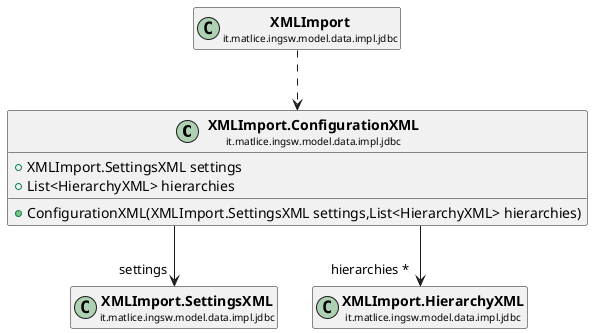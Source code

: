 @startuml

skinparam svgLinkTarget _parent
skinparam linetype ortho
set namespaceSeparator none
class "<b><size:14>XMLImport.ConfigurationXML</b>\n<size:10>it.matlice.ingsw.model.data.impl.jdbc" as it.matlice.ingsw.model.data.impl.jdbc.XMLImport.ConfigurationXML  [[../../../../../../../it/matlice/ingsw/model/data/impl/jdbc/XMLImport.ConfigurationXML.html{it.matlice.ingsw.model.data.impl.jdbc.XMLImport.ConfigurationXML}]] {
+XMLImport.SettingsXML settings
+List<HierarchyXML> hierarchies
+ConfigurationXML(XMLImport.SettingsXML settings,List<HierarchyXML> hierarchies)
}


class "<b><size:14>XMLImport</b>\n<size:10>it.matlice.ingsw.model.data.impl.jdbc" as it.matlice.ingsw.model.data.impl.jdbc.XMLImport  [[../../../../../../../it/matlice/ingsw/model/data/impl/jdbc/XMLImport.html{it.matlice.ingsw.model.data.impl.jdbc.XMLImport}]] {
}

hide it.matlice.ingsw.model.data.impl.jdbc.XMLImport fields
hide it.matlice.ingsw.model.data.impl.jdbc.XMLImport methods

it.matlice.ingsw.model.data.impl.jdbc.XMLImport ..> it.matlice.ingsw.model.data.impl.jdbc.XMLImport.ConfigurationXML

class "<b><size:14>XMLImport.SettingsXML</b>\n<size:10>it.matlice.ingsw.model.data.impl.jdbc" as it.matlice.ingsw.model.data.impl.jdbc.XMLImport.SettingsXML  [[../../../../../../../it/matlice/ingsw/model/data/impl/jdbc/XMLImport.SettingsXML.html{it.matlice.ingsw.model.data.impl.jdbc.XMLImport.SettingsXML}]] {
}

hide it.matlice.ingsw.model.data.impl.jdbc.XMLImport.SettingsXML fields
hide it.matlice.ingsw.model.data.impl.jdbc.XMLImport.SettingsXML methods

it.matlice.ingsw.model.data.impl.jdbc.XMLImport.ConfigurationXML -->  "settings" it.matlice.ingsw.model.data.impl.jdbc.XMLImport.SettingsXML


class "<b><size:14>XMLImport.HierarchyXML</b>\n<size:10>it.matlice.ingsw.model.data.impl.jdbc" as it.matlice.ingsw.model.data.impl.jdbc.XMLImport.HierarchyXML  [[../../../../../../../it/matlice/ingsw/model/data/impl/jdbc/XMLImport.HierarchyXML.html{it.matlice.ingsw.model.data.impl.jdbc.XMLImport.HierarchyXML}]] {
}

hide it.matlice.ingsw.model.data.impl.jdbc.XMLImport.HierarchyXML fields
hide it.matlice.ingsw.model.data.impl.jdbc.XMLImport.HierarchyXML methods

it.matlice.ingsw.model.data.impl.jdbc.XMLImport.ConfigurationXML -->  "hierarchies *" it.matlice.ingsw.model.data.impl.jdbc.XMLImport.HierarchyXML


@enduml
